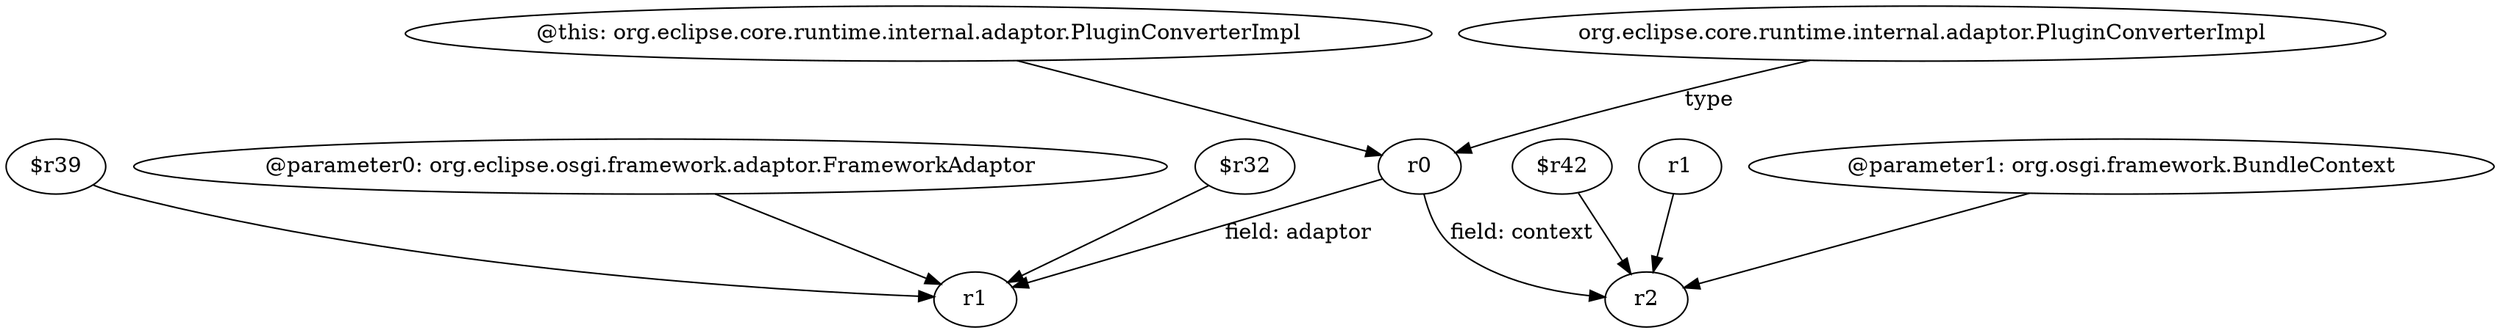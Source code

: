 digraph g {
0[label="r0"]
1[label="r1"]
0->1[label="field: adaptor"]
2[label="$r42"]
3[label="r2"]
2->3[label=""]
4[label="$r32"]
4->1[label=""]
5[label="$r39"]
5->1[label=""]
6[label="@parameter0: org.eclipse.osgi.framework.adaptor.FrameworkAdaptor"]
6->1[label=""]
0->3[label="field: context"]
7[label="r1"]
7->3[label=""]
8[label="@this: org.eclipse.core.runtime.internal.adaptor.PluginConverterImpl"]
8->0[label=""]
9[label="@parameter1: org.osgi.framework.BundleContext"]
9->3[label=""]
10[label="org.eclipse.core.runtime.internal.adaptor.PluginConverterImpl"]
10->0[label="type"]
}